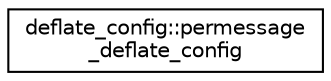 digraph "Graphical Class Hierarchy"
{
  edge [fontname="Helvetica",fontsize="10",labelfontname="Helvetica",labelfontsize="10"];
  node [fontname="Helvetica",fontsize="10",shape=record];
  rankdir="LR";
  Node0 [label="deflate_config::permessage\l_deflate_config",height=0.2,width=0.4,color="black", fillcolor="white", style="filled",URL="$structdeflate__config_1_1permessage__deflate__config.html",tooltip="permessage_compress extension "];
}
